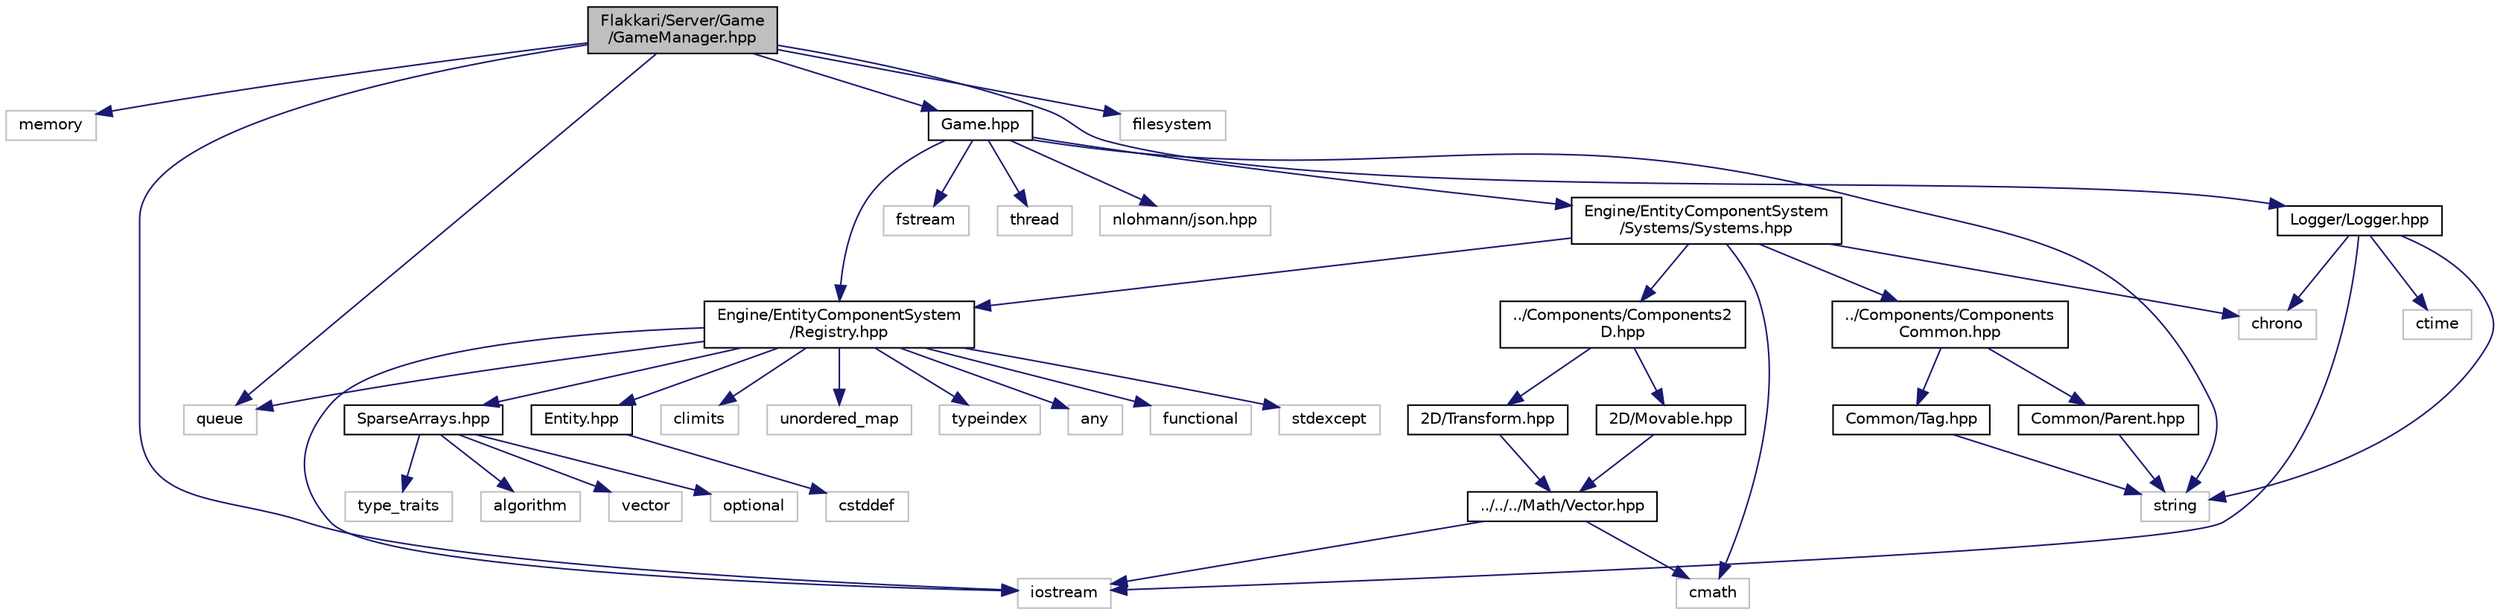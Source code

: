 digraph "Flakkari/Server/Game/GameManager.hpp"
{
 // LATEX_PDF_SIZE
  edge [fontname="Helvetica",fontsize="10",labelfontname="Helvetica",labelfontsize="10"];
  node [fontname="Helvetica",fontsize="10",shape=record];
  Node1 [label="Flakkari/Server/Game\l/GameManager.hpp",height=0.2,width=0.4,color="black", fillcolor="grey75", style="filled", fontcolor="black",tooltip=" "];
  Node1 -> Node2 [color="midnightblue",fontsize="10",style="solid",fontname="Helvetica"];
  Node2 [label="memory",height=0.2,width=0.4,color="grey75", fillcolor="white", style="filled",tooltip=" "];
  Node1 -> Node3 [color="midnightblue",fontsize="10",style="solid",fontname="Helvetica"];
  Node3 [label="iostream",height=0.2,width=0.4,color="grey75", fillcolor="white", style="filled",tooltip=" "];
  Node1 -> Node4 [color="midnightblue",fontsize="10",style="solid",fontname="Helvetica"];
  Node4 [label="filesystem",height=0.2,width=0.4,color="grey75", fillcolor="white", style="filled",tooltip=" "];
  Node1 -> Node5 [color="midnightblue",fontsize="10",style="solid",fontname="Helvetica"];
  Node5 [label="queue",height=0.2,width=0.4,color="grey75", fillcolor="white", style="filled",tooltip=" "];
  Node1 -> Node6 [color="midnightblue",fontsize="10",style="solid",fontname="Helvetica"];
  Node6 [label="Game.hpp",height=0.2,width=0.4,color="black", fillcolor="white", style="filled",URL="$d5/d4b/Game_8hpp.html",tooltip=" "];
  Node6 -> Node7 [color="midnightblue",fontsize="10",style="solid",fontname="Helvetica"];
  Node7 [label="string",height=0.2,width=0.4,color="grey75", fillcolor="white", style="filled",tooltip=" "];
  Node6 -> Node8 [color="midnightblue",fontsize="10",style="solid",fontname="Helvetica"];
  Node8 [label="fstream",height=0.2,width=0.4,color="grey75", fillcolor="white", style="filled",tooltip=" "];
  Node6 -> Node9 [color="midnightblue",fontsize="10",style="solid",fontname="Helvetica"];
  Node9 [label="thread",height=0.2,width=0.4,color="grey75", fillcolor="white", style="filled",tooltip=" "];
  Node6 -> Node10 [color="midnightblue",fontsize="10",style="solid",fontname="Helvetica"];
  Node10 [label="nlohmann/json.hpp",height=0.2,width=0.4,color="grey75", fillcolor="white", style="filled",tooltip=" "];
  Node6 -> Node11 [color="midnightblue",fontsize="10",style="solid",fontname="Helvetica"];
  Node11 [label="Engine/EntityComponentSystem\l/Registry.hpp",height=0.2,width=0.4,color="black", fillcolor="white", style="filled",URL="$db/dd1/Registry_8hpp.html",tooltip=" "];
  Node11 -> Node12 [color="midnightblue",fontsize="10",style="solid",fontname="Helvetica"];
  Node12 [label="SparseArrays.hpp",height=0.2,width=0.4,color="black", fillcolor="white", style="filled",URL="$df/db3/SparseArrays_8hpp.html",tooltip=" "];
  Node12 -> Node13 [color="midnightblue",fontsize="10",style="solid",fontname="Helvetica"];
  Node13 [label="vector",height=0.2,width=0.4,color="grey75", fillcolor="white", style="filled",tooltip=" "];
  Node12 -> Node14 [color="midnightblue",fontsize="10",style="solid",fontname="Helvetica"];
  Node14 [label="optional",height=0.2,width=0.4,color="grey75", fillcolor="white", style="filled",tooltip=" "];
  Node12 -> Node15 [color="midnightblue",fontsize="10",style="solid",fontname="Helvetica"];
  Node15 [label="type_traits",height=0.2,width=0.4,color="grey75", fillcolor="white", style="filled",tooltip=" "];
  Node12 -> Node16 [color="midnightblue",fontsize="10",style="solid",fontname="Helvetica"];
  Node16 [label="algorithm",height=0.2,width=0.4,color="grey75", fillcolor="white", style="filled",tooltip=" "];
  Node11 -> Node17 [color="midnightblue",fontsize="10",style="solid",fontname="Helvetica"];
  Node17 [label="Entity.hpp",height=0.2,width=0.4,color="black", fillcolor="white", style="filled",URL="$de/da6/Entity_8hpp.html",tooltip=" "];
  Node17 -> Node18 [color="midnightblue",fontsize="10",style="solid",fontname="Helvetica"];
  Node18 [label="cstddef",height=0.2,width=0.4,color="grey75", fillcolor="white", style="filled",tooltip=" "];
  Node11 -> Node19 [color="midnightblue",fontsize="10",style="solid",fontname="Helvetica"];
  Node19 [label="unordered_map",height=0.2,width=0.4,color="grey75", fillcolor="white", style="filled",tooltip=" "];
  Node11 -> Node20 [color="midnightblue",fontsize="10",style="solid",fontname="Helvetica"];
  Node20 [label="typeindex",height=0.2,width=0.4,color="grey75", fillcolor="white", style="filled",tooltip=" "];
  Node11 -> Node21 [color="midnightblue",fontsize="10",style="solid",fontname="Helvetica"];
  Node21 [label="any",height=0.2,width=0.4,color="grey75", fillcolor="white", style="filled",tooltip=" "];
  Node11 -> Node22 [color="midnightblue",fontsize="10",style="solid",fontname="Helvetica"];
  Node22 [label="functional",height=0.2,width=0.4,color="grey75", fillcolor="white", style="filled",tooltip=" "];
  Node11 -> Node5 [color="midnightblue",fontsize="10",style="solid",fontname="Helvetica"];
  Node11 -> Node23 [color="midnightblue",fontsize="10",style="solid",fontname="Helvetica"];
  Node23 [label="stdexcept",height=0.2,width=0.4,color="grey75", fillcolor="white", style="filled",tooltip=" "];
  Node11 -> Node24 [color="midnightblue",fontsize="10",style="solid",fontname="Helvetica"];
  Node24 [label="climits",height=0.2,width=0.4,color="grey75", fillcolor="white", style="filled",tooltip=" "];
  Node11 -> Node3 [color="midnightblue",fontsize="10",style="solid",fontname="Helvetica"];
  Node6 -> Node25 [color="midnightblue",fontsize="10",style="solid",fontname="Helvetica"];
  Node25 [label="Engine/EntityComponentSystem\l/Systems/Systems.hpp",height=0.2,width=0.4,color="black", fillcolor="white", style="filled",URL="$d8/d3d/Systems_8hpp.html",tooltip=" "];
  Node25 -> Node11 [color="midnightblue",fontsize="10",style="solid",fontname="Helvetica"];
  Node25 -> Node26 [color="midnightblue",fontsize="10",style="solid",fontname="Helvetica"];
  Node26 [label="../Components/Components2\lD.hpp",height=0.2,width=0.4,color="black", fillcolor="white", style="filled",URL="$d0/d43/Components2D_8hpp.html",tooltip=" "];
  Node26 -> Node27 [color="midnightblue",fontsize="10",style="solid",fontname="Helvetica"];
  Node27 [label="2D/Movable.hpp",height=0.2,width=0.4,color="black", fillcolor="white", style="filled",URL="$d4/d61/Movable_8hpp.html",tooltip=" "];
  Node27 -> Node28 [color="midnightblue",fontsize="10",style="solid",fontname="Helvetica"];
  Node28 [label="../../../Math/Vector.hpp",height=0.2,width=0.4,color="black", fillcolor="white", style="filled",URL="$de/dd9/Vector_8hpp.html",tooltip=" "];
  Node28 -> Node29 [color="midnightblue",fontsize="10",style="solid",fontname="Helvetica"];
  Node29 [label="cmath",height=0.2,width=0.4,color="grey75", fillcolor="white", style="filled",tooltip=" "];
  Node28 -> Node3 [color="midnightblue",fontsize="10",style="solid",fontname="Helvetica"];
  Node26 -> Node30 [color="midnightblue",fontsize="10",style="solid",fontname="Helvetica"];
  Node30 [label="2D/Transform.hpp",height=0.2,width=0.4,color="black", fillcolor="white", style="filled",URL="$da/d83/Transform_8hpp.html",tooltip=" "];
  Node30 -> Node28 [color="midnightblue",fontsize="10",style="solid",fontname="Helvetica"];
  Node25 -> Node31 [color="midnightblue",fontsize="10",style="solid",fontname="Helvetica"];
  Node31 [label="../Components/Components\lCommon.hpp",height=0.2,width=0.4,color="black", fillcolor="white", style="filled",URL="$d1/d37/ComponentsCommon_8hpp.html",tooltip=" "];
  Node31 -> Node32 [color="midnightblue",fontsize="10",style="solid",fontname="Helvetica"];
  Node32 [label="Common/Parent.hpp",height=0.2,width=0.4,color="black", fillcolor="white", style="filled",URL="$db/d14/Parent_8hpp.html",tooltip=" "];
  Node32 -> Node7 [color="midnightblue",fontsize="10",style="solid",fontname="Helvetica"];
  Node31 -> Node33 [color="midnightblue",fontsize="10",style="solid",fontname="Helvetica"];
  Node33 [label="Common/Tag.hpp",height=0.2,width=0.4,color="black", fillcolor="white", style="filled",URL="$d0/d5a/Tag_8hpp.html",tooltip=" "];
  Node33 -> Node7 [color="midnightblue",fontsize="10",style="solid",fontname="Helvetica"];
  Node25 -> Node29 [color="midnightblue",fontsize="10",style="solid",fontname="Helvetica"];
  Node25 -> Node34 [color="midnightblue",fontsize="10",style="solid",fontname="Helvetica"];
  Node34 [label="chrono",height=0.2,width=0.4,color="grey75", fillcolor="white", style="filled",tooltip=" "];
  Node1 -> Node35 [color="midnightblue",fontsize="10",style="solid",fontname="Helvetica"];
  Node35 [label="Logger/Logger.hpp",height=0.2,width=0.4,color="black", fillcolor="white", style="filled",URL="$d9/d11/Logger_8hpp.html",tooltip=" "];
  Node35 -> Node3 [color="midnightblue",fontsize="10",style="solid",fontname="Helvetica"];
  Node35 -> Node7 [color="midnightblue",fontsize="10",style="solid",fontname="Helvetica"];
  Node35 -> Node34 [color="midnightblue",fontsize="10",style="solid",fontname="Helvetica"];
  Node35 -> Node36 [color="midnightblue",fontsize="10",style="solid",fontname="Helvetica"];
  Node36 [label="ctime",height=0.2,width=0.4,color="grey75", fillcolor="white", style="filled",tooltip=" "];
}
